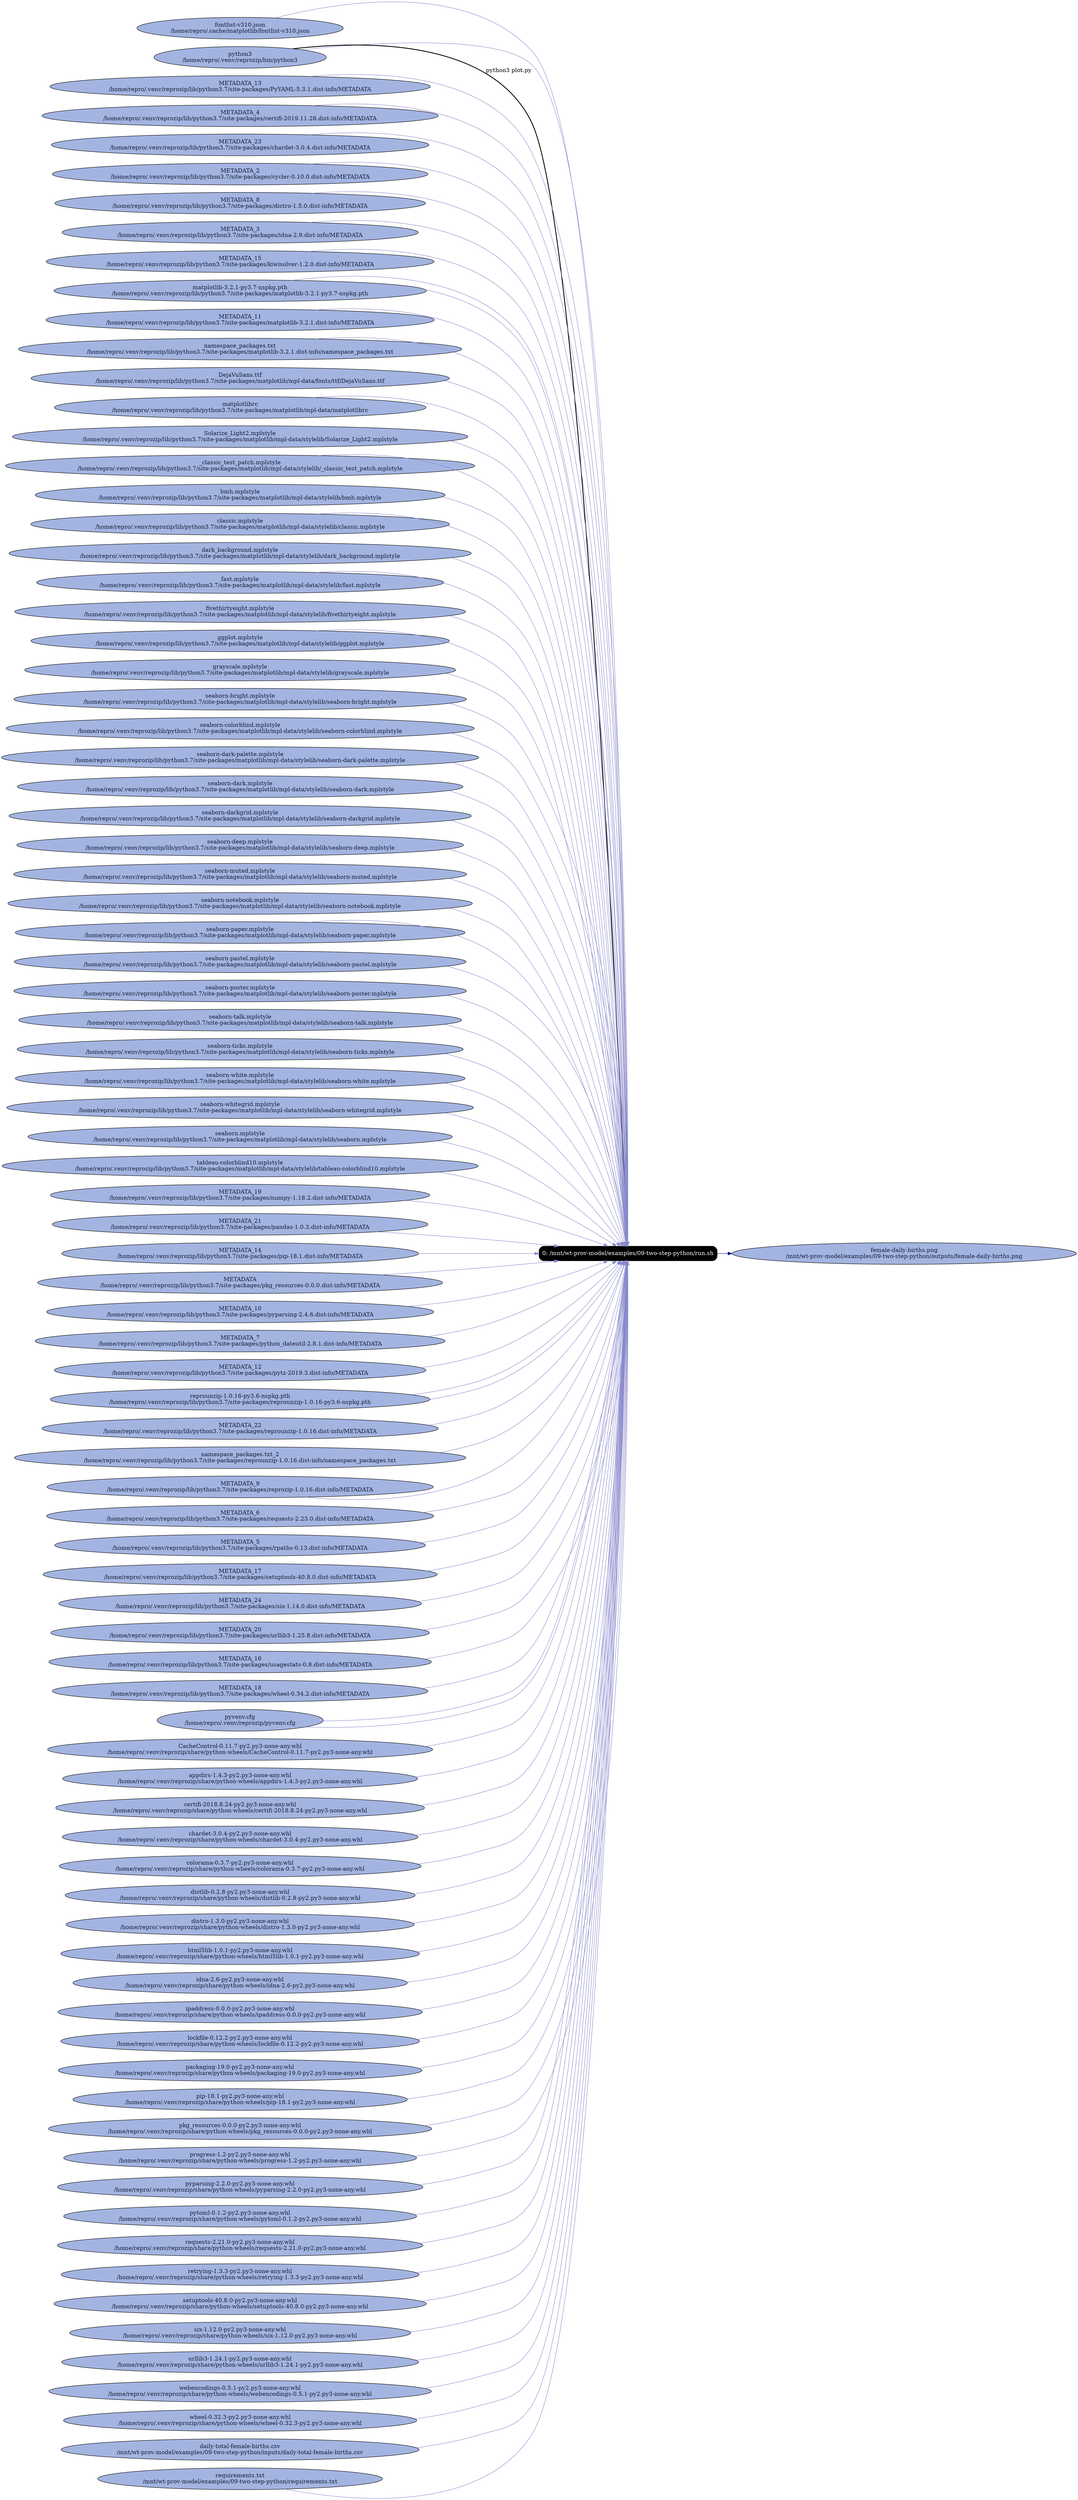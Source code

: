 digraph G {
    rankdir=LR;

    /* programs */
    node [shape=box fontcolor=white fillcolor=black style="filled,rounded"];
    run0 [label="0: /mnt/wt-prov-model/examples/09-two-step-python/run.sh"];

    node [shape=ellipse fontcolor="#131C39" fillcolor="#C9D2ED"];

    /* other files */
    "/home/repro/.cache/matplotlib/fontlist-v310.json" [fillcolor="#A3B4E0", label="fontlist-v310.json\n/home/repro/.cache/matplotlib/fontlist-v310.json"];
    "/home/repro/.venv/reprozip/bin/python3" [fillcolor="#A3B4E0", label="python3\n/home/repro/.venv/reprozip/bin/python3"];
    "/home/repro/.venv/reprozip/lib/python3.7/site-packages/PyYAML-5.3.1.dist-info/METADATA" [fillcolor="#A3B4E0", label="METADATA_13\n/home/repro/.venv/reprozip/lib/python3.7/site-packages/PyYAML-5.3.1.dist-info/METADATA"];
    "/home/repro/.venv/reprozip/lib/python3.7/site-packages/certifi-2019.11.28.dist-info/METADATA" [fillcolor="#A3B4E0", label="METADATA_4\n/home/repro/.venv/reprozip/lib/python3.7/site-packages/certifi-2019.11.28.dist-info/METADATA"];
    "/home/repro/.venv/reprozip/lib/python3.7/site-packages/chardet-3.0.4.dist-info/METADATA" [fillcolor="#A3B4E0", label="METADATA_23\n/home/repro/.venv/reprozip/lib/python3.7/site-packages/chardet-3.0.4.dist-info/METADATA"];
    "/home/repro/.venv/reprozip/lib/python3.7/site-packages/cycler-0.10.0.dist-info/METADATA" [fillcolor="#A3B4E0", label="METADATA_2\n/home/repro/.venv/reprozip/lib/python3.7/site-packages/cycler-0.10.0.dist-info/METADATA"];
    "/home/repro/.venv/reprozip/lib/python3.7/site-packages/distro-1.5.0.dist-info/METADATA" [fillcolor="#A3B4E0", label="METADATA_8\n/home/repro/.venv/reprozip/lib/python3.7/site-packages/distro-1.5.0.dist-info/METADATA"];
    "/home/repro/.venv/reprozip/lib/python3.7/site-packages/idna-2.9.dist-info/METADATA" [fillcolor="#A3B4E0", label="METADATA_3\n/home/repro/.venv/reprozip/lib/python3.7/site-packages/idna-2.9.dist-info/METADATA"];
    "/home/repro/.venv/reprozip/lib/python3.7/site-packages/kiwisolver-1.2.0.dist-info/METADATA" [fillcolor="#A3B4E0", label="METADATA_15\n/home/repro/.venv/reprozip/lib/python3.7/site-packages/kiwisolver-1.2.0.dist-info/METADATA"];
    "/home/repro/.venv/reprozip/lib/python3.7/site-packages/matplotlib-3.2.1-py3.7-nspkg.pth" [fillcolor="#A3B4E0", label="matplotlib-3.2.1-py3.7-nspkg.pth\n/home/repro/.venv/reprozip/lib/python3.7/site-packages/matplotlib-3.2.1-py3.7-nspkg.pth"];
    "/home/repro/.venv/reprozip/lib/python3.7/site-packages/matplotlib-3.2.1.dist-info/METADATA" [fillcolor="#A3B4E0", label="METADATA_11\n/home/repro/.venv/reprozip/lib/python3.7/site-packages/matplotlib-3.2.1.dist-info/METADATA"];
    "/home/repro/.venv/reprozip/lib/python3.7/site-packages/matplotlib-3.2.1.dist-info/namespace_packages.txt" [fillcolor="#A3B4E0", label="namespace_packages.txt\n/home/repro/.venv/reprozip/lib/python3.7/site-packages/matplotlib-3.2.1.dist-info/namespace_packages.txt"];
    "/home/repro/.venv/reprozip/lib/python3.7/site-packages/matplotlib/mpl-data/fonts/ttf/DejaVuSans.ttf" [fillcolor="#A3B4E0", label="DejaVuSans.ttf\n/home/repro/.venv/reprozip/lib/python3.7/site-packages/matplotlib/mpl-data/fonts/ttf/DejaVuSans.ttf"];
    "/home/repro/.venv/reprozip/lib/python3.7/site-packages/matplotlib/mpl-data/matplotlibrc" [fillcolor="#A3B4E0", label="matplotlibrc\n/home/repro/.venv/reprozip/lib/python3.7/site-packages/matplotlib/mpl-data/matplotlibrc"];
    "/home/repro/.venv/reprozip/lib/python3.7/site-packages/matplotlib/mpl-data/stylelib/Solarize_Light2.mplstyle" [fillcolor="#A3B4E0", label="Solarize_Light2.mplstyle\n/home/repro/.venv/reprozip/lib/python3.7/site-packages/matplotlib/mpl-data/stylelib/Solarize_Light2.mplstyle"];
    "/home/repro/.venv/reprozip/lib/python3.7/site-packages/matplotlib/mpl-data/stylelib/_classic_test_patch.mplstyle" [fillcolor="#A3B4E0", label="_classic_test_patch.mplstyle\n/home/repro/.venv/reprozip/lib/python3.7/site-packages/matplotlib/mpl-data/stylelib/_classic_test_patch.mplstyle"];
    "/home/repro/.venv/reprozip/lib/python3.7/site-packages/matplotlib/mpl-data/stylelib/bmh.mplstyle" [fillcolor="#A3B4E0", label="bmh.mplstyle\n/home/repro/.venv/reprozip/lib/python3.7/site-packages/matplotlib/mpl-data/stylelib/bmh.mplstyle"];
    "/home/repro/.venv/reprozip/lib/python3.7/site-packages/matplotlib/mpl-data/stylelib/classic.mplstyle" [fillcolor="#A3B4E0", label="classic.mplstyle\n/home/repro/.venv/reprozip/lib/python3.7/site-packages/matplotlib/mpl-data/stylelib/classic.mplstyle"];
    "/home/repro/.venv/reprozip/lib/python3.7/site-packages/matplotlib/mpl-data/stylelib/dark_background.mplstyle" [fillcolor="#A3B4E0", label="dark_background.mplstyle\n/home/repro/.venv/reprozip/lib/python3.7/site-packages/matplotlib/mpl-data/stylelib/dark_background.mplstyle"];
    "/home/repro/.venv/reprozip/lib/python3.7/site-packages/matplotlib/mpl-data/stylelib/fast.mplstyle" [fillcolor="#A3B4E0", label="fast.mplstyle\n/home/repro/.venv/reprozip/lib/python3.7/site-packages/matplotlib/mpl-data/stylelib/fast.mplstyle"];
    "/home/repro/.venv/reprozip/lib/python3.7/site-packages/matplotlib/mpl-data/stylelib/fivethirtyeight.mplstyle" [fillcolor="#A3B4E0", label="fivethirtyeight.mplstyle\n/home/repro/.venv/reprozip/lib/python3.7/site-packages/matplotlib/mpl-data/stylelib/fivethirtyeight.mplstyle"];
    "/home/repro/.venv/reprozip/lib/python3.7/site-packages/matplotlib/mpl-data/stylelib/ggplot.mplstyle" [fillcolor="#A3B4E0", label="ggplot.mplstyle\n/home/repro/.venv/reprozip/lib/python3.7/site-packages/matplotlib/mpl-data/stylelib/ggplot.mplstyle"];
    "/home/repro/.venv/reprozip/lib/python3.7/site-packages/matplotlib/mpl-data/stylelib/grayscale.mplstyle" [fillcolor="#A3B4E0", label="grayscale.mplstyle\n/home/repro/.venv/reprozip/lib/python3.7/site-packages/matplotlib/mpl-data/stylelib/grayscale.mplstyle"];
    "/home/repro/.venv/reprozip/lib/python3.7/site-packages/matplotlib/mpl-data/stylelib/seaborn-bright.mplstyle" [fillcolor="#A3B4E0", label="seaborn-bright.mplstyle\n/home/repro/.venv/reprozip/lib/python3.7/site-packages/matplotlib/mpl-data/stylelib/seaborn-bright.mplstyle"];
    "/home/repro/.venv/reprozip/lib/python3.7/site-packages/matplotlib/mpl-data/stylelib/seaborn-colorblind.mplstyle" [fillcolor="#A3B4E0", label="seaborn-colorblind.mplstyle\n/home/repro/.venv/reprozip/lib/python3.7/site-packages/matplotlib/mpl-data/stylelib/seaborn-colorblind.mplstyle"];
    "/home/repro/.venv/reprozip/lib/python3.7/site-packages/matplotlib/mpl-data/stylelib/seaborn-dark-palette.mplstyle" [fillcolor="#A3B4E0", label="seaborn-dark-palette.mplstyle\n/home/repro/.venv/reprozip/lib/python3.7/site-packages/matplotlib/mpl-data/stylelib/seaborn-dark-palette.mplstyle"];
    "/home/repro/.venv/reprozip/lib/python3.7/site-packages/matplotlib/mpl-data/stylelib/seaborn-dark.mplstyle" [fillcolor="#A3B4E0", label="seaborn-dark.mplstyle\n/home/repro/.venv/reprozip/lib/python3.7/site-packages/matplotlib/mpl-data/stylelib/seaborn-dark.mplstyle"];
    "/home/repro/.venv/reprozip/lib/python3.7/site-packages/matplotlib/mpl-data/stylelib/seaborn-darkgrid.mplstyle" [fillcolor="#A3B4E0", label="seaborn-darkgrid.mplstyle\n/home/repro/.venv/reprozip/lib/python3.7/site-packages/matplotlib/mpl-data/stylelib/seaborn-darkgrid.mplstyle"];
    "/home/repro/.venv/reprozip/lib/python3.7/site-packages/matplotlib/mpl-data/stylelib/seaborn-deep.mplstyle" [fillcolor="#A3B4E0", label="seaborn-deep.mplstyle\n/home/repro/.venv/reprozip/lib/python3.7/site-packages/matplotlib/mpl-data/stylelib/seaborn-deep.mplstyle"];
    "/home/repro/.venv/reprozip/lib/python3.7/site-packages/matplotlib/mpl-data/stylelib/seaborn-muted.mplstyle" [fillcolor="#A3B4E0", label="seaborn-muted.mplstyle\n/home/repro/.venv/reprozip/lib/python3.7/site-packages/matplotlib/mpl-data/stylelib/seaborn-muted.mplstyle"];
    "/home/repro/.venv/reprozip/lib/python3.7/site-packages/matplotlib/mpl-data/stylelib/seaborn-notebook.mplstyle" [fillcolor="#A3B4E0", label="seaborn-notebook.mplstyle\n/home/repro/.venv/reprozip/lib/python3.7/site-packages/matplotlib/mpl-data/stylelib/seaborn-notebook.mplstyle"];
    "/home/repro/.venv/reprozip/lib/python3.7/site-packages/matplotlib/mpl-data/stylelib/seaborn-paper.mplstyle" [fillcolor="#A3B4E0", label="seaborn-paper.mplstyle\n/home/repro/.venv/reprozip/lib/python3.7/site-packages/matplotlib/mpl-data/stylelib/seaborn-paper.mplstyle"];
    "/home/repro/.venv/reprozip/lib/python3.7/site-packages/matplotlib/mpl-data/stylelib/seaborn-pastel.mplstyle" [fillcolor="#A3B4E0", label="seaborn-pastel.mplstyle\n/home/repro/.venv/reprozip/lib/python3.7/site-packages/matplotlib/mpl-data/stylelib/seaborn-pastel.mplstyle"];
    "/home/repro/.venv/reprozip/lib/python3.7/site-packages/matplotlib/mpl-data/stylelib/seaborn-poster.mplstyle" [fillcolor="#A3B4E0", label="seaborn-poster.mplstyle\n/home/repro/.venv/reprozip/lib/python3.7/site-packages/matplotlib/mpl-data/stylelib/seaborn-poster.mplstyle"];
    "/home/repro/.venv/reprozip/lib/python3.7/site-packages/matplotlib/mpl-data/stylelib/seaborn-talk.mplstyle" [fillcolor="#A3B4E0", label="seaborn-talk.mplstyle\n/home/repro/.venv/reprozip/lib/python3.7/site-packages/matplotlib/mpl-data/stylelib/seaborn-talk.mplstyle"];
    "/home/repro/.venv/reprozip/lib/python3.7/site-packages/matplotlib/mpl-data/stylelib/seaborn-ticks.mplstyle" [fillcolor="#A3B4E0", label="seaborn-ticks.mplstyle\n/home/repro/.venv/reprozip/lib/python3.7/site-packages/matplotlib/mpl-data/stylelib/seaborn-ticks.mplstyle"];
    "/home/repro/.venv/reprozip/lib/python3.7/site-packages/matplotlib/mpl-data/stylelib/seaborn-white.mplstyle" [fillcolor="#A3B4E0", label="seaborn-white.mplstyle\n/home/repro/.venv/reprozip/lib/python3.7/site-packages/matplotlib/mpl-data/stylelib/seaborn-white.mplstyle"];
    "/home/repro/.venv/reprozip/lib/python3.7/site-packages/matplotlib/mpl-data/stylelib/seaborn-whitegrid.mplstyle" [fillcolor="#A3B4E0", label="seaborn-whitegrid.mplstyle\n/home/repro/.venv/reprozip/lib/python3.7/site-packages/matplotlib/mpl-data/stylelib/seaborn-whitegrid.mplstyle"];
    "/home/repro/.venv/reprozip/lib/python3.7/site-packages/matplotlib/mpl-data/stylelib/seaborn.mplstyle" [fillcolor="#A3B4E0", label="seaborn.mplstyle\n/home/repro/.venv/reprozip/lib/python3.7/site-packages/matplotlib/mpl-data/stylelib/seaborn.mplstyle"];
    "/home/repro/.venv/reprozip/lib/python3.7/site-packages/matplotlib/mpl-data/stylelib/tableau-colorblind10.mplstyle" [fillcolor="#A3B4E0", label="tableau-colorblind10.mplstyle\n/home/repro/.venv/reprozip/lib/python3.7/site-packages/matplotlib/mpl-data/stylelib/tableau-colorblind10.mplstyle"];
    "/home/repro/.venv/reprozip/lib/python3.7/site-packages/numpy-1.18.2.dist-info/METADATA" [fillcolor="#A3B4E0", label="METADATA_19\n/home/repro/.venv/reprozip/lib/python3.7/site-packages/numpy-1.18.2.dist-info/METADATA"];
    "/home/repro/.venv/reprozip/lib/python3.7/site-packages/pandas-1.0.3.dist-info/METADATA" [fillcolor="#A3B4E0", label="METADATA_21\n/home/repro/.venv/reprozip/lib/python3.7/site-packages/pandas-1.0.3.dist-info/METADATA"];
    "/home/repro/.venv/reprozip/lib/python3.7/site-packages/pip-18.1.dist-info/METADATA" [fillcolor="#A3B4E0", label="METADATA_14\n/home/repro/.venv/reprozip/lib/python3.7/site-packages/pip-18.1.dist-info/METADATA"];
    "/home/repro/.venv/reprozip/lib/python3.7/site-packages/pkg_resources-0.0.0.dist-info/METADATA" [fillcolor="#A3B4E0", label="METADATA\n/home/repro/.venv/reprozip/lib/python3.7/site-packages/pkg_resources-0.0.0.dist-info/METADATA"];
    "/home/repro/.venv/reprozip/lib/python3.7/site-packages/pyparsing-2.4.6.dist-info/METADATA" [fillcolor="#A3B4E0", label="METADATA_10\n/home/repro/.venv/reprozip/lib/python3.7/site-packages/pyparsing-2.4.6.dist-info/METADATA"];
    "/home/repro/.venv/reprozip/lib/python3.7/site-packages/python_dateutil-2.8.1.dist-info/METADATA" [fillcolor="#A3B4E0", label="METADATA_7\n/home/repro/.venv/reprozip/lib/python3.7/site-packages/python_dateutil-2.8.1.dist-info/METADATA"];
    "/home/repro/.venv/reprozip/lib/python3.7/site-packages/pytz-2019.3.dist-info/METADATA" [fillcolor="#A3B4E0", label="METADATA_12\n/home/repro/.venv/reprozip/lib/python3.7/site-packages/pytz-2019.3.dist-info/METADATA"];
    "/home/repro/.venv/reprozip/lib/python3.7/site-packages/reprounzip-1.0.16-py3.6-nspkg.pth" [fillcolor="#A3B4E0", label="reprounzip-1.0.16-py3.6-nspkg.pth\n/home/repro/.venv/reprozip/lib/python3.7/site-packages/reprounzip-1.0.16-py3.6-nspkg.pth"];
    "/home/repro/.venv/reprozip/lib/python3.7/site-packages/reprounzip-1.0.16.dist-info/METADATA" [fillcolor="#A3B4E0", label="METADATA_22\n/home/repro/.venv/reprozip/lib/python3.7/site-packages/reprounzip-1.0.16.dist-info/METADATA"];
    "/home/repro/.venv/reprozip/lib/python3.7/site-packages/reprounzip-1.0.16.dist-info/namespace_packages.txt" [fillcolor="#A3B4E0", label="namespace_packages.txt_2\n/home/repro/.venv/reprozip/lib/python3.7/site-packages/reprounzip-1.0.16.dist-info/namespace_packages.txt"];
    "/home/repro/.venv/reprozip/lib/python3.7/site-packages/reprozip-1.0.16.dist-info/METADATA" [fillcolor="#A3B4E0", label="METADATA_9\n/home/repro/.venv/reprozip/lib/python3.7/site-packages/reprozip-1.0.16.dist-info/METADATA"];
    "/home/repro/.venv/reprozip/lib/python3.7/site-packages/requests-2.23.0.dist-info/METADATA" [fillcolor="#A3B4E0", label="METADATA_6\n/home/repro/.venv/reprozip/lib/python3.7/site-packages/requests-2.23.0.dist-info/METADATA"];
    "/home/repro/.venv/reprozip/lib/python3.7/site-packages/rpaths-0.13.dist-info/METADATA" [fillcolor="#A3B4E0", label="METADATA_5\n/home/repro/.venv/reprozip/lib/python3.7/site-packages/rpaths-0.13.dist-info/METADATA"];
    "/home/repro/.venv/reprozip/lib/python3.7/site-packages/setuptools-40.8.0.dist-info/METADATA" [fillcolor="#A3B4E0", label="METADATA_17\n/home/repro/.venv/reprozip/lib/python3.7/site-packages/setuptools-40.8.0.dist-info/METADATA"];
    "/home/repro/.venv/reprozip/lib/python3.7/site-packages/six-1.14.0.dist-info/METADATA" [fillcolor="#A3B4E0", label="METADATA_24\n/home/repro/.venv/reprozip/lib/python3.7/site-packages/six-1.14.0.dist-info/METADATA"];
    "/home/repro/.venv/reprozip/lib/python3.7/site-packages/urllib3-1.25.8.dist-info/METADATA" [fillcolor="#A3B4E0", label="METADATA_20\n/home/repro/.venv/reprozip/lib/python3.7/site-packages/urllib3-1.25.8.dist-info/METADATA"];
    "/home/repro/.venv/reprozip/lib/python3.7/site-packages/usagestats-0.8.dist-info/METADATA" [fillcolor="#A3B4E0", label="METADATA_16\n/home/repro/.venv/reprozip/lib/python3.7/site-packages/usagestats-0.8.dist-info/METADATA"];
    "/home/repro/.venv/reprozip/lib/python3.7/site-packages/wheel-0.34.2.dist-info/METADATA" [fillcolor="#A3B4E0", label="METADATA_18\n/home/repro/.venv/reprozip/lib/python3.7/site-packages/wheel-0.34.2.dist-info/METADATA"];
    "/home/repro/.venv/reprozip/pyvenv.cfg" [fillcolor="#A3B4E0", label="pyvenv.cfg\n/home/repro/.venv/reprozip/pyvenv.cfg"];
    "/home/repro/.venv/reprozip/share/python-wheels/CacheControl-0.11.7-py2.py3-none-any.whl" [fillcolor="#A3B4E0", label="CacheControl-0.11.7-py2.py3-none-any.whl\n/home/repro/.venv/reprozip/share/python-wheels/CacheControl-0.11.7-py2.py3-none-any.whl"];
    "/home/repro/.venv/reprozip/share/python-wheels/appdirs-1.4.3-py2.py3-none-any.whl" [fillcolor="#A3B4E0", label="appdirs-1.4.3-py2.py3-none-any.whl\n/home/repro/.venv/reprozip/share/python-wheels/appdirs-1.4.3-py2.py3-none-any.whl"];
    "/home/repro/.venv/reprozip/share/python-wheels/certifi-2018.8.24-py2.py3-none-any.whl" [fillcolor="#A3B4E0", label="certifi-2018.8.24-py2.py3-none-any.whl\n/home/repro/.venv/reprozip/share/python-wheels/certifi-2018.8.24-py2.py3-none-any.whl"];
    "/home/repro/.venv/reprozip/share/python-wheels/chardet-3.0.4-py2.py3-none-any.whl" [fillcolor="#A3B4E0", label="chardet-3.0.4-py2.py3-none-any.whl\n/home/repro/.venv/reprozip/share/python-wheels/chardet-3.0.4-py2.py3-none-any.whl"];
    "/home/repro/.venv/reprozip/share/python-wheels/colorama-0.3.7-py2.py3-none-any.whl" [fillcolor="#A3B4E0", label="colorama-0.3.7-py2.py3-none-any.whl\n/home/repro/.venv/reprozip/share/python-wheels/colorama-0.3.7-py2.py3-none-any.whl"];
    "/home/repro/.venv/reprozip/share/python-wheels/distlib-0.2.8-py2.py3-none-any.whl" [fillcolor="#A3B4E0", label="distlib-0.2.8-py2.py3-none-any.whl\n/home/repro/.venv/reprozip/share/python-wheels/distlib-0.2.8-py2.py3-none-any.whl"];
    "/home/repro/.venv/reprozip/share/python-wheels/distro-1.3.0-py2.py3-none-any.whl" [fillcolor="#A3B4E0", label="distro-1.3.0-py2.py3-none-any.whl\n/home/repro/.venv/reprozip/share/python-wheels/distro-1.3.0-py2.py3-none-any.whl"];
    "/home/repro/.venv/reprozip/share/python-wheels/html5lib-1.0.1-py2.py3-none-any.whl" [fillcolor="#A3B4E0", label="html5lib-1.0.1-py2.py3-none-any.whl\n/home/repro/.venv/reprozip/share/python-wheels/html5lib-1.0.1-py2.py3-none-any.whl"];
    "/home/repro/.venv/reprozip/share/python-wheels/idna-2.6-py2.py3-none-any.whl" [fillcolor="#A3B4E0", label="idna-2.6-py2.py3-none-any.whl\n/home/repro/.venv/reprozip/share/python-wheels/idna-2.6-py2.py3-none-any.whl"];
    "/home/repro/.venv/reprozip/share/python-wheels/ipaddress-0.0.0-py2.py3-none-any.whl" [fillcolor="#A3B4E0", label="ipaddress-0.0.0-py2.py3-none-any.whl\n/home/repro/.venv/reprozip/share/python-wheels/ipaddress-0.0.0-py2.py3-none-any.whl"];
    "/home/repro/.venv/reprozip/share/python-wheels/lockfile-0.12.2-py2.py3-none-any.whl" [fillcolor="#A3B4E0", label="lockfile-0.12.2-py2.py3-none-any.whl\n/home/repro/.venv/reprozip/share/python-wheels/lockfile-0.12.2-py2.py3-none-any.whl"];
    "/home/repro/.venv/reprozip/share/python-wheels/packaging-19.0-py2.py3-none-any.whl" [fillcolor="#A3B4E0", label="packaging-19.0-py2.py3-none-any.whl\n/home/repro/.venv/reprozip/share/python-wheels/packaging-19.0-py2.py3-none-any.whl"];
    "/home/repro/.venv/reprozip/share/python-wheels/pip-18.1-py2.py3-none-any.whl" [fillcolor="#A3B4E0", label="pip-18.1-py2.py3-none-any.whl\n/home/repro/.venv/reprozip/share/python-wheels/pip-18.1-py2.py3-none-any.whl"];
    "/home/repro/.venv/reprozip/share/python-wheels/pkg_resources-0.0.0-py2.py3-none-any.whl" [fillcolor="#A3B4E0", label="pkg_resources-0.0.0-py2.py3-none-any.whl\n/home/repro/.venv/reprozip/share/python-wheels/pkg_resources-0.0.0-py2.py3-none-any.whl"];
    "/home/repro/.venv/reprozip/share/python-wheels/progress-1.2-py2.py3-none-any.whl" [fillcolor="#A3B4E0", label="progress-1.2-py2.py3-none-any.whl\n/home/repro/.venv/reprozip/share/python-wheels/progress-1.2-py2.py3-none-any.whl"];
    "/home/repro/.venv/reprozip/share/python-wheels/pyparsing-2.2.0-py2.py3-none-any.whl" [fillcolor="#A3B4E0", label="pyparsing-2.2.0-py2.py3-none-any.whl\n/home/repro/.venv/reprozip/share/python-wheels/pyparsing-2.2.0-py2.py3-none-any.whl"];
    "/home/repro/.venv/reprozip/share/python-wheels/pytoml-0.1.2-py2.py3-none-any.whl" [fillcolor="#A3B4E0", label="pytoml-0.1.2-py2.py3-none-any.whl\n/home/repro/.venv/reprozip/share/python-wheels/pytoml-0.1.2-py2.py3-none-any.whl"];
    "/home/repro/.venv/reprozip/share/python-wheels/requests-2.21.0-py2.py3-none-any.whl" [fillcolor="#A3B4E0", label="requests-2.21.0-py2.py3-none-any.whl\n/home/repro/.venv/reprozip/share/python-wheels/requests-2.21.0-py2.py3-none-any.whl"];
    "/home/repro/.venv/reprozip/share/python-wheels/retrying-1.3.3-py2.py3-none-any.whl" [fillcolor="#A3B4E0", label="retrying-1.3.3-py2.py3-none-any.whl\n/home/repro/.venv/reprozip/share/python-wheels/retrying-1.3.3-py2.py3-none-any.whl"];
    "/home/repro/.venv/reprozip/share/python-wheels/setuptools-40.8.0-py2.py3-none-any.whl" [fillcolor="#A3B4E0", label="setuptools-40.8.0-py2.py3-none-any.whl\n/home/repro/.venv/reprozip/share/python-wheels/setuptools-40.8.0-py2.py3-none-any.whl"];
    "/home/repro/.venv/reprozip/share/python-wheels/six-1.12.0-py2.py3-none-any.whl" [fillcolor="#A3B4E0", label="six-1.12.0-py2.py3-none-any.whl\n/home/repro/.venv/reprozip/share/python-wheels/six-1.12.0-py2.py3-none-any.whl"];
    "/home/repro/.venv/reprozip/share/python-wheels/urllib3-1.24.1-py2.py3-none-any.whl" [fillcolor="#A3B4E0", label="urllib3-1.24.1-py2.py3-none-any.whl\n/home/repro/.venv/reprozip/share/python-wheels/urllib3-1.24.1-py2.py3-none-any.whl"];
    "/home/repro/.venv/reprozip/share/python-wheels/webencodings-0.5.1-py2.py3-none-any.whl" [fillcolor="#A3B4E0", label="webencodings-0.5.1-py2.py3-none-any.whl\n/home/repro/.venv/reprozip/share/python-wheels/webencodings-0.5.1-py2.py3-none-any.whl"];
    "/home/repro/.venv/reprozip/share/python-wheels/wheel-0.32.3-py2.py3-none-any.whl" [fillcolor="#A3B4E0", label="wheel-0.32.3-py2.py3-none-any.whl\n/home/repro/.venv/reprozip/share/python-wheels/wheel-0.32.3-py2.py3-none-any.whl"];
    "/mnt/wt-prov-model/examples/09-two-step-python/inputs/daily-total-female-births.csv" [fillcolor="#A3B4E0", label="daily-total-female-births.csv\n/mnt/wt-prov-model/examples/09-two-step-python/inputs/daily-total-female-births.csv"];
    "/mnt/wt-prov-model/examples/09-two-step-python/outputs/female-daily-births.png" [fillcolor="#A3B4E0", label="female-daily-births.png\n/mnt/wt-prov-model/examples/09-two-step-python/outputs/female-daily-births.png"];
    "/mnt/wt-prov-model/examples/09-two-step-python/requirements.txt" [fillcolor="#A3B4E0", label="requirements.txt\n/mnt/wt-prov-model/examples/09-two-step-python/requirements.txt"];

    "/home/repro/.venv/reprozip/bin/python3" -> run0 [color="#8888CC"];
    "/home/repro/.venv/reprozip/pyvenv.cfg" -> run0 [color="#8888CC"];
    "/home/repro/.venv/reprozip/lib/python3.7/site-packages/matplotlib-3.2.1-py3.7-nspkg.pth" -> run0 [color="#8888CC"];
    "/home/repro/.venv/reprozip/lib/python3.7/site-packages/reprounzip-1.0.16-py3.6-nspkg.pth" -> run0 [color="#8888CC"];
    "/home/repro/.venv/reprozip/share/python-wheels/pytoml-0.1.2-py2.py3-none-any.whl" -> run0 [color="#8888CC"];
    "/home/repro/.venv/reprozip/share/python-wheels/chardet-3.0.4-py2.py3-none-any.whl" -> run0 [color="#8888CC"];
    "/home/repro/.venv/reprozip/share/python-wheels/requests-2.21.0-py2.py3-none-any.whl" -> run0 [color="#8888CC"];
    "/home/repro/.venv/reprozip/share/python-wheels/retrying-1.3.3-py2.py3-none-any.whl" -> run0 [color="#8888CC"];
    "/home/repro/.venv/reprozip/share/python-wheels/pyparsing-2.2.0-py2.py3-none-any.whl" -> run0 [color="#8888CC"];
    "/home/repro/.venv/reprozip/share/python-wheels/idna-2.6-py2.py3-none-any.whl" -> run0 [color="#8888CC"];
    "/home/repro/.venv/reprozip/share/python-wheels/progress-1.2-py2.py3-none-any.whl" -> run0 [color="#8888CC"];
    "/home/repro/.venv/reprozip/share/python-wheels/distlib-0.2.8-py2.py3-none-any.whl" -> run0 [color="#8888CC"];
    "/home/repro/.venv/reprozip/share/python-wheels/pip-18.1-py2.py3-none-any.whl" -> run0 [color="#8888CC"];
    "/home/repro/.venv/reprozip/share/python-wheels/pkg_resources-0.0.0-py2.py3-none-any.whl" -> run0 [color="#8888CC"];
    "/home/repro/.venv/reprozip/share/python-wheels/html5lib-1.0.1-py2.py3-none-any.whl" -> run0 [color="#8888CC"];
    "/home/repro/.venv/reprozip/share/python-wheels/wheel-0.32.3-py2.py3-none-any.whl" -> run0 [color="#8888CC"];
    "/home/repro/.venv/reprozip/share/python-wheels/appdirs-1.4.3-py2.py3-none-any.whl" -> run0 [color="#8888CC"];
    "/home/repro/.venv/reprozip/share/python-wheels/CacheControl-0.11.7-py2.py3-none-any.whl" -> run0 [color="#8888CC"];
    "/home/repro/.venv/reprozip/share/python-wheels/certifi-2018.8.24-py2.py3-none-any.whl" -> run0 [color="#8888CC"];
    "/home/repro/.venv/reprozip/share/python-wheels/six-1.12.0-py2.py3-none-any.whl" -> run0 [color="#8888CC"];
    "/home/repro/.venv/reprozip/share/python-wheels/webencodings-0.5.1-py2.py3-none-any.whl" -> run0 [color="#8888CC"];
    "/home/repro/.venv/reprozip/share/python-wheels/urllib3-1.24.1-py2.py3-none-any.whl" -> run0 [color="#8888CC"];
    "/home/repro/.venv/reprozip/share/python-wheels/lockfile-0.12.2-py2.py3-none-any.whl" -> run0 [color="#8888CC"];
    "/home/repro/.venv/reprozip/share/python-wheels/packaging-19.0-py2.py3-none-any.whl" -> run0 [color="#8888CC"];
    "/home/repro/.venv/reprozip/share/python-wheels/setuptools-40.8.0-py2.py3-none-any.whl" -> run0 [color="#8888CC"];
    "/home/repro/.venv/reprozip/share/python-wheels/distro-1.3.0-py2.py3-none-any.whl" -> run0 [color="#8888CC"];
    "/home/repro/.venv/reprozip/share/python-wheels/colorama-0.3.7-py2.py3-none-any.whl" -> run0 [color="#8888CC"];
    "/home/repro/.venv/reprozip/share/python-wheels/ipaddress-0.0.0-py2.py3-none-any.whl" -> run0 [color="#8888CC"];
    "/home/repro/.venv/reprozip/lib/python3.7/site-packages/reprounzip-1.0.16.dist-info/namespace_packages.txt" -> run0 [color="#8888CC"];
    "/home/repro/.venv/reprozip/lib/python3.7/site-packages/matplotlib-3.2.1.dist-info/namespace_packages.txt" -> run0 [color="#8888CC"];
    "/mnt/wt-prov-model/examples/09-two-step-python/requirements.txt" -> run0 [color="#8888CC"];
    "/home/repro/.venv/reprozip/lib/python3.7/site-packages/matplotlib-3.2.1.dist-info/METADATA" -> run0 [color="#8888CC"];
    "/home/repro/.venv/reprozip/lib/python3.7/site-packages/pandas-1.0.3.dist-info/METADATA" -> run0 [color="#8888CC"];
    "/home/repro/.venv/reprozip/lib/python3.7/site-packages/kiwisolver-1.2.0.dist-info/METADATA" -> run0 [color="#8888CC"];
    "/home/repro/.venv/reprozip/lib/python3.7/site-packages/pyparsing-2.4.6.dist-info/METADATA" -> run0 [color="#8888CC"];
    "/home/repro/.venv/reprozip/lib/python3.7/site-packages/numpy-1.18.2.dist-info/METADATA" -> run0 [color="#8888CC"];
    "/home/repro/.venv/reprozip/lib/python3.7/site-packages/python_dateutil-2.8.1.dist-info/METADATA" -> run0 [color="#8888CC"];
    "/home/repro/.venv/reprozip/lib/python3.7/site-packages/cycler-0.10.0.dist-info/METADATA" -> run0 [color="#8888CC"];
    "/home/repro/.venv/reprozip/lib/python3.7/site-packages/pytz-2019.3.dist-info/METADATA" -> run0 [color="#8888CC"];
    "/home/repro/.venv/reprozip/lib/python3.7/site-packages/six-1.14.0.dist-info/METADATA" -> run0 [color="#8888CC"];
    "/home/repro/.venv/reprozip/lib/python3.7/site-packages/wheel-0.34.2.dist-info/METADATA" -> run0 [color="#8888CC"];
    "/home/repro/.venv/reprozip/lib/python3.7/site-packages/usagestats-0.8.dist-info/METADATA" -> run0 [color="#8888CC"];
    "/home/repro/.venv/reprozip/lib/python3.7/site-packages/urllib3-1.25.8.dist-info/METADATA" -> run0 [color="#8888CC"];
    "/home/repro/.venv/reprozip/lib/python3.7/site-packages/setuptools-40.8.0.dist-info/METADATA" -> run0 [color="#8888CC"];
    "/home/repro/.venv/reprozip/lib/python3.7/site-packages/rpaths-0.13.dist-info/METADATA" -> run0 [color="#8888CC"];
    "/home/repro/.venv/reprozip/lib/python3.7/site-packages/requests-2.23.0.dist-info/METADATA" -> run0 [color="#8888CC"];
    "/home/repro/.venv/reprozip/lib/python3.7/site-packages/reprozip-1.0.16.dist-info/METADATA" -> run0 [color="#8888CC"];
    "/home/repro/.venv/reprozip/lib/python3.7/site-packages/reprounzip-1.0.16.dist-info/METADATA" -> run0 [color="#8888CC"];
    "/home/repro/.venv/reprozip/lib/python3.7/site-packages/PyYAML-5.3.1.dist-info/METADATA" -> run0 [color="#8888CC"];
    "/home/repro/.venv/reprozip/lib/python3.7/site-packages/pkg_resources-0.0.0.dist-info/METADATA" -> run0 [color="#8888CC"];
    "/home/repro/.venv/reprozip/lib/python3.7/site-packages/pip-18.1.dist-info/METADATA" -> run0 [color="#8888CC"];
    "/home/repro/.venv/reprozip/lib/python3.7/site-packages/idna-2.9.dist-info/METADATA" -> run0 [color="#8888CC"];
    "/home/repro/.venv/reprozip/lib/python3.7/site-packages/distro-1.5.0.dist-info/METADATA" -> run0 [color="#8888CC"];
    "/home/repro/.venv/reprozip/lib/python3.7/site-packages/chardet-3.0.4.dist-info/METADATA" -> run0 [color="#8888CC"];
    "/home/repro/.venv/reprozip/lib/python3.7/site-packages/certifi-2019.11.28.dist-info/METADATA" -> run0 [color="#8888CC"];
    "/home/repro/.venv/reprozip/bin/python3" -> run0 [style=bold, label="python3 plot.py"];
    "/home/repro/.venv/reprozip/pyvenv.cfg" -> run0 [color="#8888CC"];
    "/home/repro/.venv/reprozip/lib/python3.7/site-packages/matplotlib-3.2.1-py3.7-nspkg.pth" -> run0 [color="#8888CC"];
    "/home/repro/.venv/reprozip/lib/python3.7/site-packages/reprounzip-1.0.16-py3.6-nspkg.pth" -> run0 [color="#8888CC"];
    "/home/repro/.venv/reprozip/lib/python3.7/site-packages/matplotlib/mpl-data/matplotlibrc" -> run0 [color="#8888CC"];
    "/home/repro/.cache/matplotlib/fontlist-v310.json" -> run0 [color="#8888CC"];
    "/home/repro/.venv/reprozip/lib/python3.7/site-packages/matplotlib/mpl-data/stylelib/seaborn-deep.mplstyle" -> run0 [color="#8888CC"];
    "/home/repro/.venv/reprozip/lib/python3.7/site-packages/matplotlib/mpl-data/stylelib/fivethirtyeight.mplstyle" -> run0 [color="#8888CC"];
    "/home/repro/.venv/reprozip/lib/python3.7/site-packages/matplotlib/mpl-data/stylelib/ggplot.mplstyle" -> run0 [color="#8888CC"];
    "/home/repro/.venv/reprozip/lib/python3.7/site-packages/matplotlib/mpl-data/stylelib/classic.mplstyle" -> run0 [color="#8888CC"];
    "/home/repro/.venv/reprozip/lib/python3.7/site-packages/matplotlib/mpl-data/stylelib/seaborn-ticks.mplstyle" -> run0 [color="#8888CC"];
    "/home/repro/.venv/reprozip/lib/python3.7/site-packages/matplotlib/mpl-data/stylelib/tableau-colorblind10.mplstyle" -> run0 [color="#8888CC"];
    "/home/repro/.venv/reprozip/lib/python3.7/site-packages/matplotlib/mpl-data/stylelib/seaborn-dark-palette.mplstyle" -> run0 [color="#8888CC"];
    "/home/repro/.venv/reprozip/lib/python3.7/site-packages/matplotlib/mpl-data/stylelib/fast.mplstyle" -> run0 [color="#8888CC"];
    "/home/repro/.venv/reprozip/lib/python3.7/site-packages/matplotlib/mpl-data/stylelib/seaborn.mplstyle" -> run0 [color="#8888CC"];
    "/home/repro/.venv/reprozip/lib/python3.7/site-packages/matplotlib/mpl-data/stylelib/seaborn-paper.mplstyle" -> run0 [color="#8888CC"];
    "/home/repro/.venv/reprozip/lib/python3.7/site-packages/matplotlib/mpl-data/stylelib/seaborn-darkgrid.mplstyle" -> run0 [color="#8888CC"];
    "/home/repro/.venv/reprozip/lib/python3.7/site-packages/matplotlib/mpl-data/stylelib/seaborn-talk.mplstyle" -> run0 [color="#8888CC"];
    "/home/repro/.venv/reprozip/lib/python3.7/site-packages/matplotlib/mpl-data/stylelib/seaborn-pastel.mplstyle" -> run0 [color="#8888CC"];
    "/home/repro/.venv/reprozip/lib/python3.7/site-packages/matplotlib/mpl-data/stylelib/grayscale.mplstyle" -> run0 [color="#8888CC"];
    "/home/repro/.venv/reprozip/lib/python3.7/site-packages/matplotlib/mpl-data/stylelib/seaborn-whitegrid.mplstyle" -> run0 [color="#8888CC"];
    "/home/repro/.venv/reprozip/lib/python3.7/site-packages/matplotlib/mpl-data/stylelib/_classic_test_patch.mplstyle" -> run0 [color="#8888CC"];
    "/home/repro/.venv/reprozip/lib/python3.7/site-packages/matplotlib/mpl-data/stylelib/seaborn-bright.mplstyle" -> run0 [color="#8888CC"];
    "/home/repro/.venv/reprozip/lib/python3.7/site-packages/matplotlib/mpl-data/stylelib/seaborn-poster.mplstyle" -> run0 [color="#8888CC"];
    "/home/repro/.venv/reprozip/lib/python3.7/site-packages/matplotlib/mpl-data/stylelib/seaborn-dark.mplstyle" -> run0 [color="#8888CC"];
    "/home/repro/.venv/reprozip/lib/python3.7/site-packages/matplotlib/mpl-data/stylelib/seaborn-notebook.mplstyle" -> run0 [color="#8888CC"];
    "/home/repro/.venv/reprozip/lib/python3.7/site-packages/matplotlib/mpl-data/stylelib/seaborn-muted.mplstyle" -> run0 [color="#8888CC"];
    "/home/repro/.venv/reprozip/lib/python3.7/site-packages/matplotlib/mpl-data/stylelib/seaborn-white.mplstyle" -> run0 [color="#8888CC"];
    "/home/repro/.venv/reprozip/lib/python3.7/site-packages/matplotlib/mpl-data/stylelib/bmh.mplstyle" -> run0 [color="#8888CC"];
    "/home/repro/.venv/reprozip/lib/python3.7/site-packages/matplotlib/mpl-data/stylelib/dark_background.mplstyle" -> run0 [color="#8888CC"];
    "/home/repro/.venv/reprozip/lib/python3.7/site-packages/matplotlib/mpl-data/stylelib/seaborn-colorblind.mplstyle" -> run0 [color="#8888CC"];
    "/home/repro/.venv/reprozip/lib/python3.7/site-packages/matplotlib/mpl-data/stylelib/Solarize_Light2.mplstyle" -> run0 [color="#8888CC"];
    "/mnt/wt-prov-model/examples/09-two-step-python/inputs/daily-total-female-births.csv" -> run0 [color="#8888CC"];
    "/home/repro/.venv/reprozip/lib/python3.7/site-packages/matplotlib/mpl-data/fonts/ttf/DejaVuSans.ttf" -> run0 [color="#8888CC"];
    run0 -> "/mnt/wt-prov-model/examples/09-two-step-python/outputs/female-daily-births.png" [color="#000088"];
}
